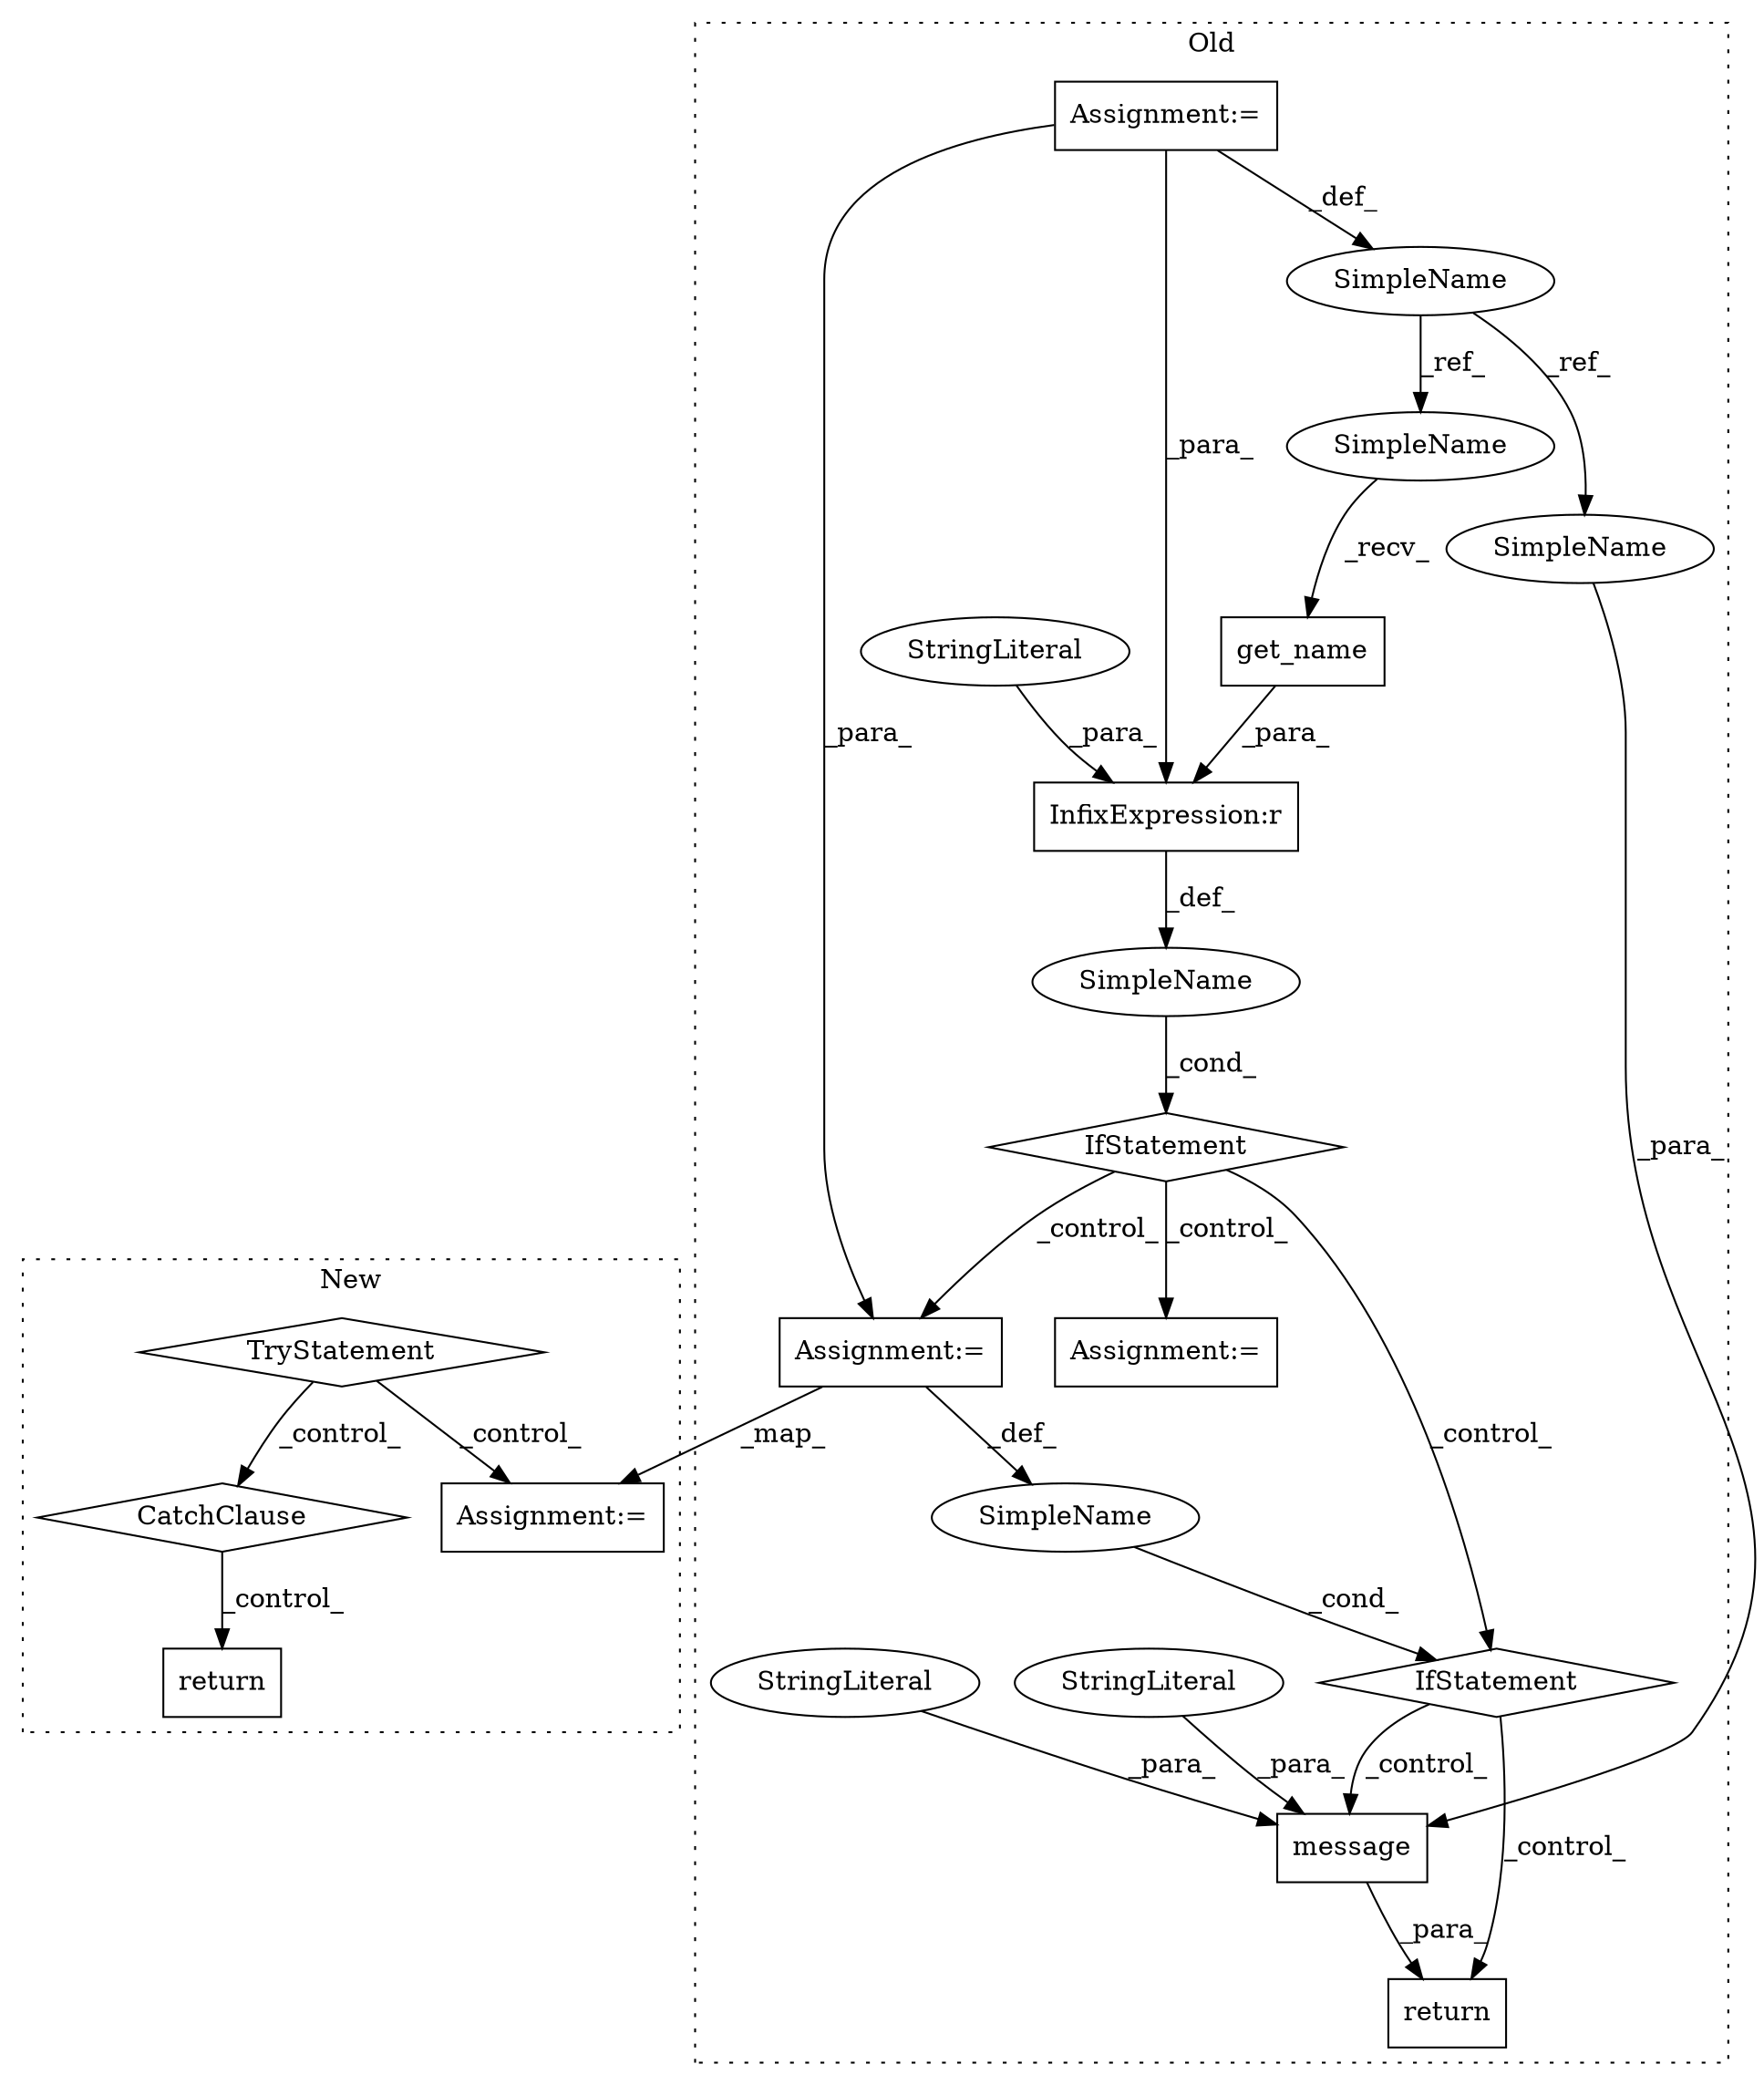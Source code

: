 digraph G {
subgraph cluster0 {
1 [label="get_name" a="32" s="6906" l="10" shape="box"];
3 [label="InfixExpression:r" a="27" s="6916" l="4" shape="box"];
5 [label="IfStatement" a="25" s="7059,7072" l="4,2" shape="diamond"];
6 [label="SimpleName" a="42" s="" l="" shape="ellipse"];
7 [label="return" a="41" s="7084" l="7" shape="box"];
8 [label="SimpleName" a="42" s="" l="" shape="ellipse"];
9 [label="message" a="32" s="7102,7132" l="8,1" shape="box"];
10 [label="SimpleName" a="42" s="6851" l="9" shape="ellipse"];
11 [label="Assignment:=" a="7" s="6851" l="9" shape="box"];
12 [label="StringLiteral" a="45" s="7110" l="3" shape="ellipse"];
13 [label="StringLiteral" a="45" s="6920" l="25" shape="ellipse"];
14 [label="StringLiteral" a="45" s="7114" l="8" shape="ellipse"];
16 [label="Assignment:=" a="7" s="7014" l="1" shape="box"];
18 [label="IfStatement" a="25" s="6892,6945" l="4,2" shape="diamond"];
19 [label="Assignment:=" a="7" s="6986" l="1" shape="box"];
20 [label="SimpleName" a="42" s="7123" l="9" shape="ellipse"];
21 [label="SimpleName" a="42" s="6896" l="9" shape="ellipse"];
label = "Old";
style="dotted";
}
subgraph cluster1 {
2 [label="CatchClause" a="12" s="6921,6963" l="11,2" shape="diamond"];
4 [label="TryStatement" a="54" s="6863" l="4" shape="diamond"];
15 [label="return" a="41" s="6973" l="7" shape="box"];
17 [label="Assignment:=" a="7" s="6876" l="1" shape="box"];
label = "New";
style="dotted";
}
1 -> 3 [label="_para_"];
2 -> 15 [label="_control_"];
3 -> 6 [label="_def_"];
4 -> 17 [label="_control_"];
4 -> 2 [label="_control_"];
5 -> 7 [label="_control_"];
5 -> 9 [label="_control_"];
6 -> 18 [label="_cond_"];
8 -> 5 [label="_cond_"];
9 -> 7 [label="_para_"];
10 -> 20 [label="_ref_"];
10 -> 21 [label="_ref_"];
11 -> 16 [label="_para_"];
11 -> 10 [label="_def_"];
11 -> 3 [label="_para_"];
12 -> 9 [label="_para_"];
13 -> 3 [label="_para_"];
14 -> 9 [label="_para_"];
16 -> 8 [label="_def_"];
16 -> 17 [label="_map_"];
18 -> 19 [label="_control_"];
18 -> 5 [label="_control_"];
18 -> 16 [label="_control_"];
20 -> 9 [label="_para_"];
21 -> 1 [label="_recv_"];
}